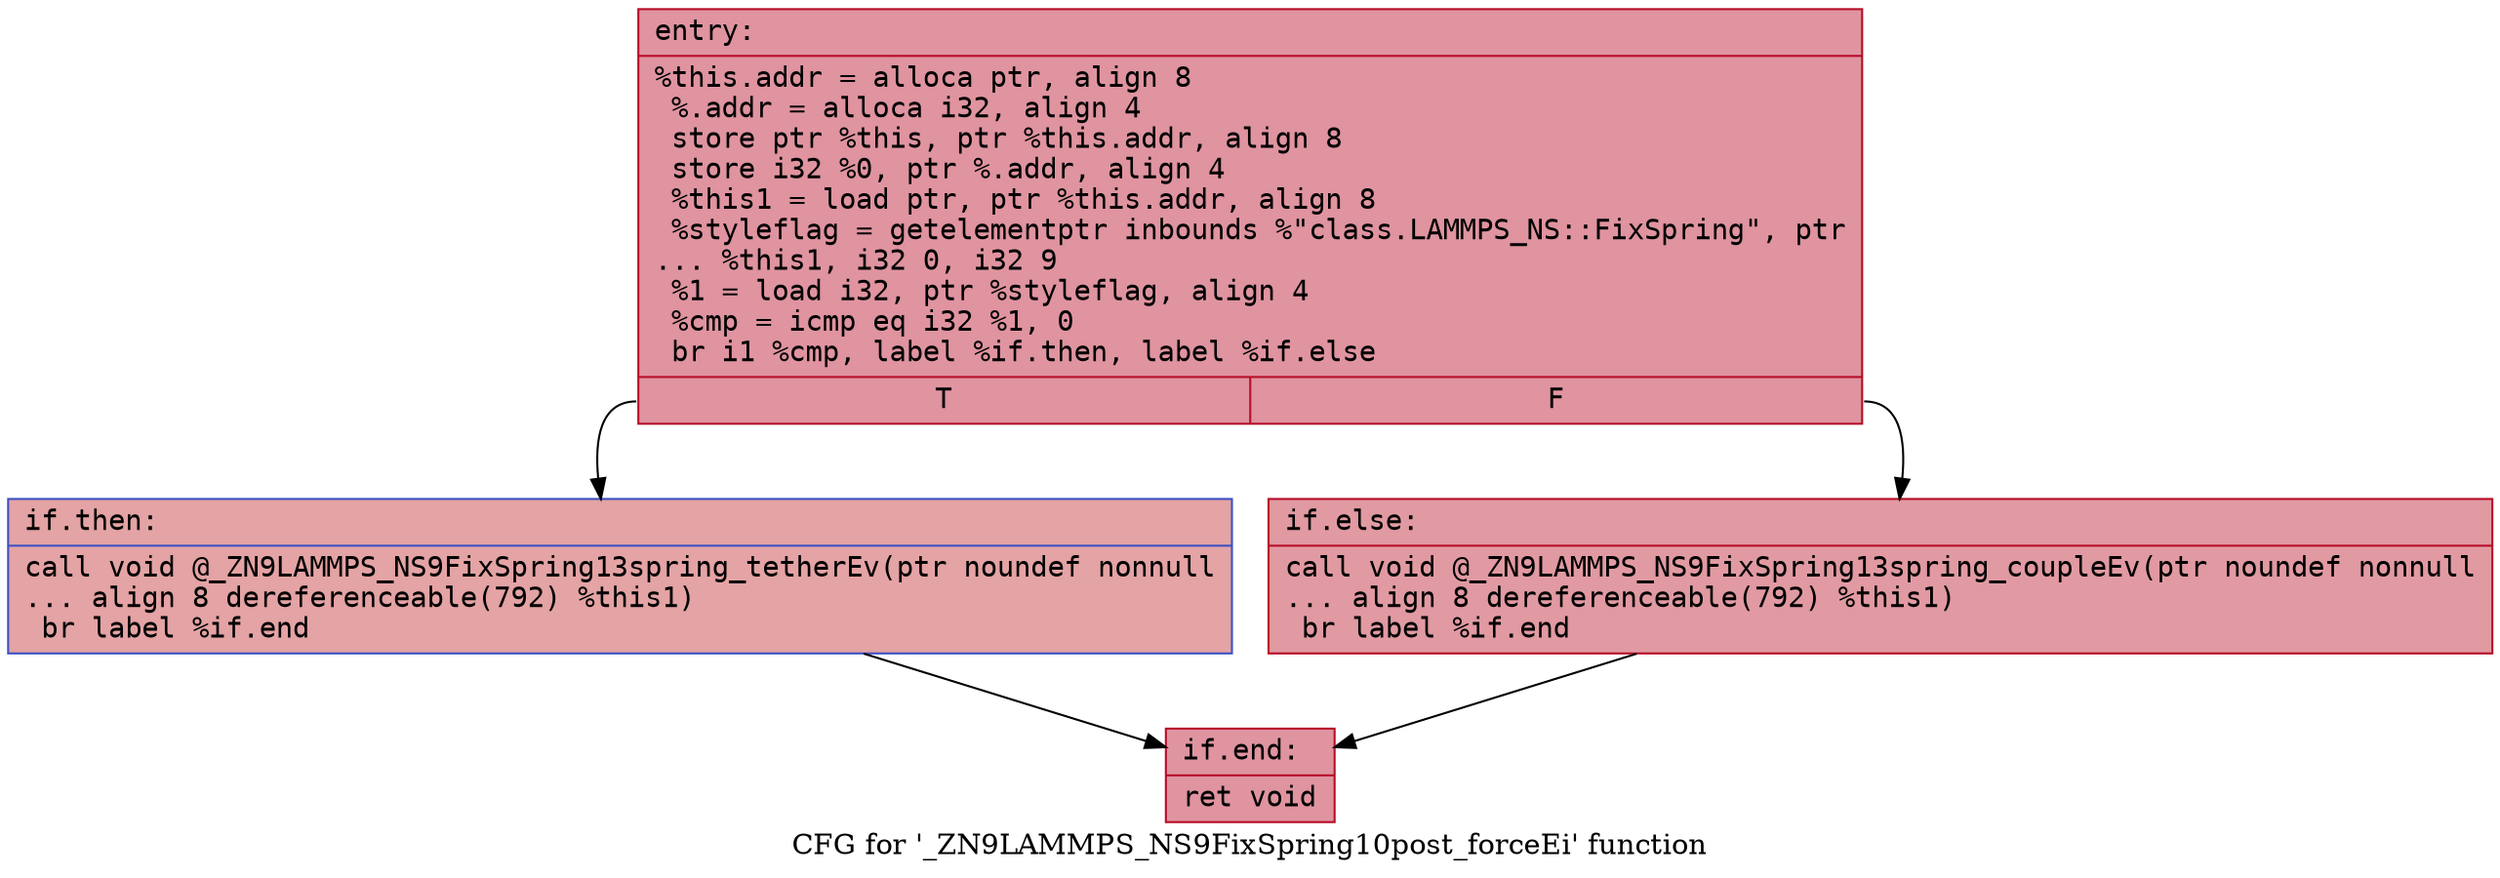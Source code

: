 digraph "CFG for '_ZN9LAMMPS_NS9FixSpring10post_forceEi' function" {
	label="CFG for '_ZN9LAMMPS_NS9FixSpring10post_forceEi' function";

	Node0x5557f299f650 [shape=record,color="#b70d28ff", style=filled, fillcolor="#b70d2870" fontname="Courier",label="{entry:\l|  %this.addr = alloca ptr, align 8\l  %.addr = alloca i32, align 4\l  store ptr %this, ptr %this.addr, align 8\l  store i32 %0, ptr %.addr, align 4\l  %this1 = load ptr, ptr %this.addr, align 8\l  %styleflag = getelementptr inbounds %\"class.LAMMPS_NS::FixSpring\", ptr\l... %this1, i32 0, i32 9\l  %1 = load i32, ptr %styleflag, align 4\l  %cmp = icmp eq i32 %1, 0\l  br i1 %cmp, label %if.then, label %if.else\l|{<s0>T|<s1>F}}"];
	Node0x5557f299f650:s0 -> Node0x5557f299fb20[tooltip="entry -> if.then\nProbability 37.50%" ];
	Node0x5557f299f650:s1 -> Node0x5557f299fb90[tooltip="entry -> if.else\nProbability 62.50%" ];
	Node0x5557f299fb20 [shape=record,color="#3d50c3ff", style=filled, fillcolor="#c32e3170" fontname="Courier",label="{if.then:\l|  call void @_ZN9LAMMPS_NS9FixSpring13spring_tetherEv(ptr noundef nonnull\l... align 8 dereferenceable(792) %this1)\l  br label %if.end\l}"];
	Node0x5557f299fb20 -> Node0x5557f299fec0[tooltip="if.then -> if.end\nProbability 100.00%" ];
	Node0x5557f299fb90 [shape=record,color="#b70d28ff", style=filled, fillcolor="#bb1b2c70" fontname="Courier",label="{if.else:\l|  call void @_ZN9LAMMPS_NS9FixSpring13spring_coupleEv(ptr noundef nonnull\l... align 8 dereferenceable(792) %this1)\l  br label %if.end\l}"];
	Node0x5557f299fb90 -> Node0x5557f299fec0[tooltip="if.else -> if.end\nProbability 100.00%" ];
	Node0x5557f299fec0 [shape=record,color="#b70d28ff", style=filled, fillcolor="#b70d2870" fontname="Courier",label="{if.end:\l|  ret void\l}"];
}
